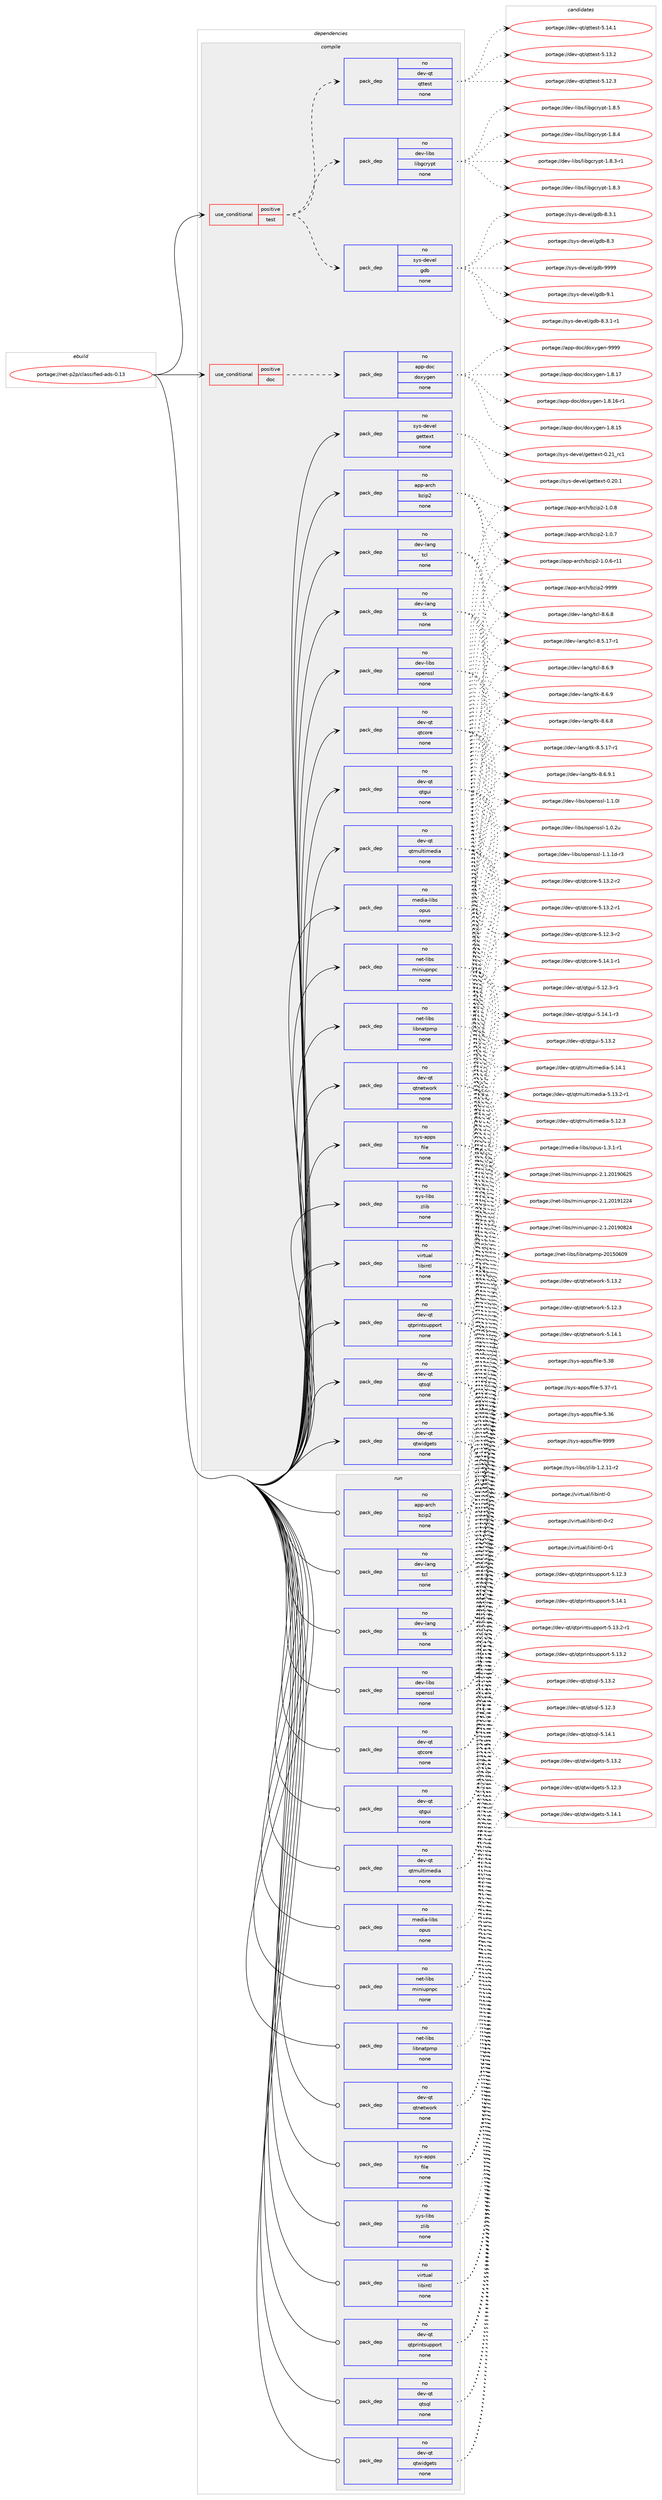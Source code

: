 digraph prolog {

# *************
# Graph options
# *************

newrank=true;
concentrate=true;
compound=true;
graph [rankdir=LR,fontname=Helvetica,fontsize=10,ranksep=1.5];#, ranksep=2.5, nodesep=0.2];
edge  [arrowhead=vee];
node  [fontname=Helvetica,fontsize=10];

# **********
# The ebuild
# **********

subgraph cluster_leftcol {
color=gray;
rank=same;
label=<<i>ebuild</i>>;
id [label="portage://net-p2p/classified-ads-0.13", color=red, width=4, href="../net-p2p/classified-ads-0.13.svg"];
}

# ****************
# The dependencies
# ****************

subgraph cluster_midcol {
color=gray;
label=<<i>dependencies</i>>;
subgraph cluster_compile {
fillcolor="#eeeeee";
style=filled;
label=<<i>compile</i>>;
subgraph cond8917 {
dependency48711 [label=<<TABLE BORDER="0" CELLBORDER="1" CELLSPACING="0" CELLPADDING="4"><TR><TD ROWSPAN="3" CELLPADDING="10">use_conditional</TD></TR><TR><TD>positive</TD></TR><TR><TD>doc</TD></TR></TABLE>>, shape=none, color=red];
subgraph pack38784 {
dependency48712 [label=<<TABLE BORDER="0" CELLBORDER="1" CELLSPACING="0" CELLPADDING="4" WIDTH="220"><TR><TD ROWSPAN="6" CELLPADDING="30">pack_dep</TD></TR><TR><TD WIDTH="110">no</TD></TR><TR><TD>app-doc</TD></TR><TR><TD>doxygen</TD></TR><TR><TD>none</TD></TR><TR><TD></TD></TR></TABLE>>, shape=none, color=blue];
}
dependency48711:e -> dependency48712:w [weight=20,style="dashed",arrowhead="vee"];
}
id:e -> dependency48711:w [weight=20,style="solid",arrowhead="vee"];
subgraph cond8918 {
dependency48713 [label=<<TABLE BORDER="0" CELLBORDER="1" CELLSPACING="0" CELLPADDING="4"><TR><TD ROWSPAN="3" CELLPADDING="10">use_conditional</TD></TR><TR><TD>positive</TD></TR><TR><TD>test</TD></TR></TABLE>>, shape=none, color=red];
subgraph pack38785 {
dependency48714 [label=<<TABLE BORDER="0" CELLBORDER="1" CELLSPACING="0" CELLPADDING="4" WIDTH="220"><TR><TD ROWSPAN="6" CELLPADDING="30">pack_dep</TD></TR><TR><TD WIDTH="110">no</TD></TR><TR><TD>dev-libs</TD></TR><TR><TD>libgcrypt</TD></TR><TR><TD>none</TD></TR><TR><TD></TD></TR></TABLE>>, shape=none, color=blue];
}
dependency48713:e -> dependency48714:w [weight=20,style="dashed",arrowhead="vee"];
subgraph pack38786 {
dependency48715 [label=<<TABLE BORDER="0" CELLBORDER="1" CELLSPACING="0" CELLPADDING="4" WIDTH="220"><TR><TD ROWSPAN="6" CELLPADDING="30">pack_dep</TD></TR><TR><TD WIDTH="110">no</TD></TR><TR><TD>dev-qt</TD></TR><TR><TD>qttest</TD></TR><TR><TD>none</TD></TR><TR><TD></TD></TR></TABLE>>, shape=none, color=blue];
}
dependency48713:e -> dependency48715:w [weight=20,style="dashed",arrowhead="vee"];
subgraph pack38787 {
dependency48716 [label=<<TABLE BORDER="0" CELLBORDER="1" CELLSPACING="0" CELLPADDING="4" WIDTH="220"><TR><TD ROWSPAN="6" CELLPADDING="30">pack_dep</TD></TR><TR><TD WIDTH="110">no</TD></TR><TR><TD>sys-devel</TD></TR><TR><TD>gdb</TD></TR><TR><TD>none</TD></TR><TR><TD></TD></TR></TABLE>>, shape=none, color=blue];
}
dependency48713:e -> dependency48716:w [weight=20,style="dashed",arrowhead="vee"];
}
id:e -> dependency48713:w [weight=20,style="solid",arrowhead="vee"];
subgraph pack38788 {
dependency48717 [label=<<TABLE BORDER="0" CELLBORDER="1" CELLSPACING="0" CELLPADDING="4" WIDTH="220"><TR><TD ROWSPAN="6" CELLPADDING="30">pack_dep</TD></TR><TR><TD WIDTH="110">no</TD></TR><TR><TD>app-arch</TD></TR><TR><TD>bzip2</TD></TR><TR><TD>none</TD></TR><TR><TD></TD></TR></TABLE>>, shape=none, color=blue];
}
id:e -> dependency48717:w [weight=20,style="solid",arrowhead="vee"];
subgraph pack38789 {
dependency48718 [label=<<TABLE BORDER="0" CELLBORDER="1" CELLSPACING="0" CELLPADDING="4" WIDTH="220"><TR><TD ROWSPAN="6" CELLPADDING="30">pack_dep</TD></TR><TR><TD WIDTH="110">no</TD></TR><TR><TD>dev-lang</TD></TR><TR><TD>tcl</TD></TR><TR><TD>none</TD></TR><TR><TD></TD></TR></TABLE>>, shape=none, color=blue];
}
id:e -> dependency48718:w [weight=20,style="solid",arrowhead="vee"];
subgraph pack38790 {
dependency48719 [label=<<TABLE BORDER="0" CELLBORDER="1" CELLSPACING="0" CELLPADDING="4" WIDTH="220"><TR><TD ROWSPAN="6" CELLPADDING="30">pack_dep</TD></TR><TR><TD WIDTH="110">no</TD></TR><TR><TD>dev-lang</TD></TR><TR><TD>tk</TD></TR><TR><TD>none</TD></TR><TR><TD></TD></TR></TABLE>>, shape=none, color=blue];
}
id:e -> dependency48719:w [weight=20,style="solid",arrowhead="vee"];
subgraph pack38791 {
dependency48720 [label=<<TABLE BORDER="0" CELLBORDER="1" CELLSPACING="0" CELLPADDING="4" WIDTH="220"><TR><TD ROWSPAN="6" CELLPADDING="30">pack_dep</TD></TR><TR><TD WIDTH="110">no</TD></TR><TR><TD>dev-libs</TD></TR><TR><TD>openssl</TD></TR><TR><TD>none</TD></TR><TR><TD></TD></TR></TABLE>>, shape=none, color=blue];
}
id:e -> dependency48720:w [weight=20,style="solid",arrowhead="vee"];
subgraph pack38792 {
dependency48721 [label=<<TABLE BORDER="0" CELLBORDER="1" CELLSPACING="0" CELLPADDING="4" WIDTH="220"><TR><TD ROWSPAN="6" CELLPADDING="30">pack_dep</TD></TR><TR><TD WIDTH="110">no</TD></TR><TR><TD>dev-qt</TD></TR><TR><TD>qtcore</TD></TR><TR><TD>none</TD></TR><TR><TD></TD></TR></TABLE>>, shape=none, color=blue];
}
id:e -> dependency48721:w [weight=20,style="solid",arrowhead="vee"];
subgraph pack38793 {
dependency48722 [label=<<TABLE BORDER="0" CELLBORDER="1" CELLSPACING="0" CELLPADDING="4" WIDTH="220"><TR><TD ROWSPAN="6" CELLPADDING="30">pack_dep</TD></TR><TR><TD WIDTH="110">no</TD></TR><TR><TD>dev-qt</TD></TR><TR><TD>qtgui</TD></TR><TR><TD>none</TD></TR><TR><TD></TD></TR></TABLE>>, shape=none, color=blue];
}
id:e -> dependency48722:w [weight=20,style="solid",arrowhead="vee"];
subgraph pack38794 {
dependency48723 [label=<<TABLE BORDER="0" CELLBORDER="1" CELLSPACING="0" CELLPADDING="4" WIDTH="220"><TR><TD ROWSPAN="6" CELLPADDING="30">pack_dep</TD></TR><TR><TD WIDTH="110">no</TD></TR><TR><TD>dev-qt</TD></TR><TR><TD>qtmultimedia</TD></TR><TR><TD>none</TD></TR><TR><TD></TD></TR></TABLE>>, shape=none, color=blue];
}
id:e -> dependency48723:w [weight=20,style="solid",arrowhead="vee"];
subgraph pack38795 {
dependency48724 [label=<<TABLE BORDER="0" CELLBORDER="1" CELLSPACING="0" CELLPADDING="4" WIDTH="220"><TR><TD ROWSPAN="6" CELLPADDING="30">pack_dep</TD></TR><TR><TD WIDTH="110">no</TD></TR><TR><TD>dev-qt</TD></TR><TR><TD>qtnetwork</TD></TR><TR><TD>none</TD></TR><TR><TD></TD></TR></TABLE>>, shape=none, color=blue];
}
id:e -> dependency48724:w [weight=20,style="solid",arrowhead="vee"];
subgraph pack38796 {
dependency48725 [label=<<TABLE BORDER="0" CELLBORDER="1" CELLSPACING="0" CELLPADDING="4" WIDTH="220"><TR><TD ROWSPAN="6" CELLPADDING="30">pack_dep</TD></TR><TR><TD WIDTH="110">no</TD></TR><TR><TD>dev-qt</TD></TR><TR><TD>qtprintsupport</TD></TR><TR><TD>none</TD></TR><TR><TD></TD></TR></TABLE>>, shape=none, color=blue];
}
id:e -> dependency48725:w [weight=20,style="solid",arrowhead="vee"];
subgraph pack38797 {
dependency48726 [label=<<TABLE BORDER="0" CELLBORDER="1" CELLSPACING="0" CELLPADDING="4" WIDTH="220"><TR><TD ROWSPAN="6" CELLPADDING="30">pack_dep</TD></TR><TR><TD WIDTH="110">no</TD></TR><TR><TD>dev-qt</TD></TR><TR><TD>qtsql</TD></TR><TR><TD>none</TD></TR><TR><TD></TD></TR></TABLE>>, shape=none, color=blue];
}
id:e -> dependency48726:w [weight=20,style="solid",arrowhead="vee"];
subgraph pack38798 {
dependency48727 [label=<<TABLE BORDER="0" CELLBORDER="1" CELLSPACING="0" CELLPADDING="4" WIDTH="220"><TR><TD ROWSPAN="6" CELLPADDING="30">pack_dep</TD></TR><TR><TD WIDTH="110">no</TD></TR><TR><TD>dev-qt</TD></TR><TR><TD>qtwidgets</TD></TR><TR><TD>none</TD></TR><TR><TD></TD></TR></TABLE>>, shape=none, color=blue];
}
id:e -> dependency48727:w [weight=20,style="solid",arrowhead="vee"];
subgraph pack38799 {
dependency48728 [label=<<TABLE BORDER="0" CELLBORDER="1" CELLSPACING="0" CELLPADDING="4" WIDTH="220"><TR><TD ROWSPAN="6" CELLPADDING="30">pack_dep</TD></TR><TR><TD WIDTH="110">no</TD></TR><TR><TD>media-libs</TD></TR><TR><TD>opus</TD></TR><TR><TD>none</TD></TR><TR><TD></TD></TR></TABLE>>, shape=none, color=blue];
}
id:e -> dependency48728:w [weight=20,style="solid",arrowhead="vee"];
subgraph pack38800 {
dependency48729 [label=<<TABLE BORDER="0" CELLBORDER="1" CELLSPACING="0" CELLPADDING="4" WIDTH="220"><TR><TD ROWSPAN="6" CELLPADDING="30">pack_dep</TD></TR><TR><TD WIDTH="110">no</TD></TR><TR><TD>net-libs</TD></TR><TR><TD>libnatpmp</TD></TR><TR><TD>none</TD></TR><TR><TD></TD></TR></TABLE>>, shape=none, color=blue];
}
id:e -> dependency48729:w [weight=20,style="solid",arrowhead="vee"];
subgraph pack38801 {
dependency48730 [label=<<TABLE BORDER="0" CELLBORDER="1" CELLSPACING="0" CELLPADDING="4" WIDTH="220"><TR><TD ROWSPAN="6" CELLPADDING="30">pack_dep</TD></TR><TR><TD WIDTH="110">no</TD></TR><TR><TD>net-libs</TD></TR><TR><TD>miniupnpc</TD></TR><TR><TD>none</TD></TR><TR><TD></TD></TR></TABLE>>, shape=none, color=blue];
}
id:e -> dependency48730:w [weight=20,style="solid",arrowhead="vee"];
subgraph pack38802 {
dependency48731 [label=<<TABLE BORDER="0" CELLBORDER="1" CELLSPACING="0" CELLPADDING="4" WIDTH="220"><TR><TD ROWSPAN="6" CELLPADDING="30">pack_dep</TD></TR><TR><TD WIDTH="110">no</TD></TR><TR><TD>sys-apps</TD></TR><TR><TD>file</TD></TR><TR><TD>none</TD></TR><TR><TD></TD></TR></TABLE>>, shape=none, color=blue];
}
id:e -> dependency48731:w [weight=20,style="solid",arrowhead="vee"];
subgraph pack38803 {
dependency48732 [label=<<TABLE BORDER="0" CELLBORDER="1" CELLSPACING="0" CELLPADDING="4" WIDTH="220"><TR><TD ROWSPAN="6" CELLPADDING="30">pack_dep</TD></TR><TR><TD WIDTH="110">no</TD></TR><TR><TD>sys-devel</TD></TR><TR><TD>gettext</TD></TR><TR><TD>none</TD></TR><TR><TD></TD></TR></TABLE>>, shape=none, color=blue];
}
id:e -> dependency48732:w [weight=20,style="solid",arrowhead="vee"];
subgraph pack38804 {
dependency48733 [label=<<TABLE BORDER="0" CELLBORDER="1" CELLSPACING="0" CELLPADDING="4" WIDTH="220"><TR><TD ROWSPAN="6" CELLPADDING="30">pack_dep</TD></TR><TR><TD WIDTH="110">no</TD></TR><TR><TD>sys-libs</TD></TR><TR><TD>zlib</TD></TR><TR><TD>none</TD></TR><TR><TD></TD></TR></TABLE>>, shape=none, color=blue];
}
id:e -> dependency48733:w [weight=20,style="solid",arrowhead="vee"];
subgraph pack38805 {
dependency48734 [label=<<TABLE BORDER="0" CELLBORDER="1" CELLSPACING="0" CELLPADDING="4" WIDTH="220"><TR><TD ROWSPAN="6" CELLPADDING="30">pack_dep</TD></TR><TR><TD WIDTH="110">no</TD></TR><TR><TD>virtual</TD></TR><TR><TD>libintl</TD></TR><TR><TD>none</TD></TR><TR><TD></TD></TR></TABLE>>, shape=none, color=blue];
}
id:e -> dependency48734:w [weight=20,style="solid",arrowhead="vee"];
}
subgraph cluster_compileandrun {
fillcolor="#eeeeee";
style=filled;
label=<<i>compile and run</i>>;
}
subgraph cluster_run {
fillcolor="#eeeeee";
style=filled;
label=<<i>run</i>>;
subgraph pack38806 {
dependency48735 [label=<<TABLE BORDER="0" CELLBORDER="1" CELLSPACING="0" CELLPADDING="4" WIDTH="220"><TR><TD ROWSPAN="6" CELLPADDING="30">pack_dep</TD></TR><TR><TD WIDTH="110">no</TD></TR><TR><TD>app-arch</TD></TR><TR><TD>bzip2</TD></TR><TR><TD>none</TD></TR><TR><TD></TD></TR></TABLE>>, shape=none, color=blue];
}
id:e -> dependency48735:w [weight=20,style="solid",arrowhead="odot"];
subgraph pack38807 {
dependency48736 [label=<<TABLE BORDER="0" CELLBORDER="1" CELLSPACING="0" CELLPADDING="4" WIDTH="220"><TR><TD ROWSPAN="6" CELLPADDING="30">pack_dep</TD></TR><TR><TD WIDTH="110">no</TD></TR><TR><TD>dev-lang</TD></TR><TR><TD>tcl</TD></TR><TR><TD>none</TD></TR><TR><TD></TD></TR></TABLE>>, shape=none, color=blue];
}
id:e -> dependency48736:w [weight=20,style="solid",arrowhead="odot"];
subgraph pack38808 {
dependency48737 [label=<<TABLE BORDER="0" CELLBORDER="1" CELLSPACING="0" CELLPADDING="4" WIDTH="220"><TR><TD ROWSPAN="6" CELLPADDING="30">pack_dep</TD></TR><TR><TD WIDTH="110">no</TD></TR><TR><TD>dev-lang</TD></TR><TR><TD>tk</TD></TR><TR><TD>none</TD></TR><TR><TD></TD></TR></TABLE>>, shape=none, color=blue];
}
id:e -> dependency48737:w [weight=20,style="solid",arrowhead="odot"];
subgraph pack38809 {
dependency48738 [label=<<TABLE BORDER="0" CELLBORDER="1" CELLSPACING="0" CELLPADDING="4" WIDTH="220"><TR><TD ROWSPAN="6" CELLPADDING="30">pack_dep</TD></TR><TR><TD WIDTH="110">no</TD></TR><TR><TD>dev-libs</TD></TR><TR><TD>openssl</TD></TR><TR><TD>none</TD></TR><TR><TD></TD></TR></TABLE>>, shape=none, color=blue];
}
id:e -> dependency48738:w [weight=20,style="solid",arrowhead="odot"];
subgraph pack38810 {
dependency48739 [label=<<TABLE BORDER="0" CELLBORDER="1" CELLSPACING="0" CELLPADDING="4" WIDTH="220"><TR><TD ROWSPAN="6" CELLPADDING="30">pack_dep</TD></TR><TR><TD WIDTH="110">no</TD></TR><TR><TD>dev-qt</TD></TR><TR><TD>qtcore</TD></TR><TR><TD>none</TD></TR><TR><TD></TD></TR></TABLE>>, shape=none, color=blue];
}
id:e -> dependency48739:w [weight=20,style="solid",arrowhead="odot"];
subgraph pack38811 {
dependency48740 [label=<<TABLE BORDER="0" CELLBORDER="1" CELLSPACING="0" CELLPADDING="4" WIDTH="220"><TR><TD ROWSPAN="6" CELLPADDING="30">pack_dep</TD></TR><TR><TD WIDTH="110">no</TD></TR><TR><TD>dev-qt</TD></TR><TR><TD>qtgui</TD></TR><TR><TD>none</TD></TR><TR><TD></TD></TR></TABLE>>, shape=none, color=blue];
}
id:e -> dependency48740:w [weight=20,style="solid",arrowhead="odot"];
subgraph pack38812 {
dependency48741 [label=<<TABLE BORDER="0" CELLBORDER="1" CELLSPACING="0" CELLPADDING="4" WIDTH="220"><TR><TD ROWSPAN="6" CELLPADDING="30">pack_dep</TD></TR><TR><TD WIDTH="110">no</TD></TR><TR><TD>dev-qt</TD></TR><TR><TD>qtmultimedia</TD></TR><TR><TD>none</TD></TR><TR><TD></TD></TR></TABLE>>, shape=none, color=blue];
}
id:e -> dependency48741:w [weight=20,style="solid",arrowhead="odot"];
subgraph pack38813 {
dependency48742 [label=<<TABLE BORDER="0" CELLBORDER="1" CELLSPACING="0" CELLPADDING="4" WIDTH="220"><TR><TD ROWSPAN="6" CELLPADDING="30">pack_dep</TD></TR><TR><TD WIDTH="110">no</TD></TR><TR><TD>dev-qt</TD></TR><TR><TD>qtnetwork</TD></TR><TR><TD>none</TD></TR><TR><TD></TD></TR></TABLE>>, shape=none, color=blue];
}
id:e -> dependency48742:w [weight=20,style="solid",arrowhead="odot"];
subgraph pack38814 {
dependency48743 [label=<<TABLE BORDER="0" CELLBORDER="1" CELLSPACING="0" CELLPADDING="4" WIDTH="220"><TR><TD ROWSPAN="6" CELLPADDING="30">pack_dep</TD></TR><TR><TD WIDTH="110">no</TD></TR><TR><TD>dev-qt</TD></TR><TR><TD>qtprintsupport</TD></TR><TR><TD>none</TD></TR><TR><TD></TD></TR></TABLE>>, shape=none, color=blue];
}
id:e -> dependency48743:w [weight=20,style="solid",arrowhead="odot"];
subgraph pack38815 {
dependency48744 [label=<<TABLE BORDER="0" CELLBORDER="1" CELLSPACING="0" CELLPADDING="4" WIDTH="220"><TR><TD ROWSPAN="6" CELLPADDING="30">pack_dep</TD></TR><TR><TD WIDTH="110">no</TD></TR><TR><TD>dev-qt</TD></TR><TR><TD>qtsql</TD></TR><TR><TD>none</TD></TR><TR><TD></TD></TR></TABLE>>, shape=none, color=blue];
}
id:e -> dependency48744:w [weight=20,style="solid",arrowhead="odot"];
subgraph pack38816 {
dependency48745 [label=<<TABLE BORDER="0" CELLBORDER="1" CELLSPACING="0" CELLPADDING="4" WIDTH="220"><TR><TD ROWSPAN="6" CELLPADDING="30">pack_dep</TD></TR><TR><TD WIDTH="110">no</TD></TR><TR><TD>dev-qt</TD></TR><TR><TD>qtwidgets</TD></TR><TR><TD>none</TD></TR><TR><TD></TD></TR></TABLE>>, shape=none, color=blue];
}
id:e -> dependency48745:w [weight=20,style="solid",arrowhead="odot"];
subgraph pack38817 {
dependency48746 [label=<<TABLE BORDER="0" CELLBORDER="1" CELLSPACING="0" CELLPADDING="4" WIDTH="220"><TR><TD ROWSPAN="6" CELLPADDING="30">pack_dep</TD></TR><TR><TD WIDTH="110">no</TD></TR><TR><TD>media-libs</TD></TR><TR><TD>opus</TD></TR><TR><TD>none</TD></TR><TR><TD></TD></TR></TABLE>>, shape=none, color=blue];
}
id:e -> dependency48746:w [weight=20,style="solid",arrowhead="odot"];
subgraph pack38818 {
dependency48747 [label=<<TABLE BORDER="0" CELLBORDER="1" CELLSPACING="0" CELLPADDING="4" WIDTH="220"><TR><TD ROWSPAN="6" CELLPADDING="30">pack_dep</TD></TR><TR><TD WIDTH="110">no</TD></TR><TR><TD>net-libs</TD></TR><TR><TD>libnatpmp</TD></TR><TR><TD>none</TD></TR><TR><TD></TD></TR></TABLE>>, shape=none, color=blue];
}
id:e -> dependency48747:w [weight=20,style="solid",arrowhead="odot"];
subgraph pack38819 {
dependency48748 [label=<<TABLE BORDER="0" CELLBORDER="1" CELLSPACING="0" CELLPADDING="4" WIDTH="220"><TR><TD ROWSPAN="6" CELLPADDING="30">pack_dep</TD></TR><TR><TD WIDTH="110">no</TD></TR><TR><TD>net-libs</TD></TR><TR><TD>miniupnpc</TD></TR><TR><TD>none</TD></TR><TR><TD></TD></TR></TABLE>>, shape=none, color=blue];
}
id:e -> dependency48748:w [weight=20,style="solid",arrowhead="odot"];
subgraph pack38820 {
dependency48749 [label=<<TABLE BORDER="0" CELLBORDER="1" CELLSPACING="0" CELLPADDING="4" WIDTH="220"><TR><TD ROWSPAN="6" CELLPADDING="30">pack_dep</TD></TR><TR><TD WIDTH="110">no</TD></TR><TR><TD>sys-apps</TD></TR><TR><TD>file</TD></TR><TR><TD>none</TD></TR><TR><TD></TD></TR></TABLE>>, shape=none, color=blue];
}
id:e -> dependency48749:w [weight=20,style="solid",arrowhead="odot"];
subgraph pack38821 {
dependency48750 [label=<<TABLE BORDER="0" CELLBORDER="1" CELLSPACING="0" CELLPADDING="4" WIDTH="220"><TR><TD ROWSPAN="6" CELLPADDING="30">pack_dep</TD></TR><TR><TD WIDTH="110">no</TD></TR><TR><TD>sys-libs</TD></TR><TR><TD>zlib</TD></TR><TR><TD>none</TD></TR><TR><TD></TD></TR></TABLE>>, shape=none, color=blue];
}
id:e -> dependency48750:w [weight=20,style="solid",arrowhead="odot"];
subgraph pack38822 {
dependency48751 [label=<<TABLE BORDER="0" CELLBORDER="1" CELLSPACING="0" CELLPADDING="4" WIDTH="220"><TR><TD ROWSPAN="6" CELLPADDING="30">pack_dep</TD></TR><TR><TD WIDTH="110">no</TD></TR><TR><TD>virtual</TD></TR><TR><TD>libintl</TD></TR><TR><TD>none</TD></TR><TR><TD></TD></TR></TABLE>>, shape=none, color=blue];
}
id:e -> dependency48751:w [weight=20,style="solid",arrowhead="odot"];
}
}

# **************
# The candidates
# **************

subgraph cluster_choices {
rank=same;
color=gray;
label=<<i>candidates</i>>;

subgraph choice38784 {
color=black;
nodesep=1;
choice971121124510011199471001111201211031011104557575757 [label="portage://app-doc/doxygen-9999", color=red, width=4,href="../app-doc/doxygen-9999.svg"];
choice9711211245100111994710011112012110310111045494656464955 [label="portage://app-doc/doxygen-1.8.17", color=red, width=4,href="../app-doc/doxygen-1.8.17.svg"];
choice97112112451001119947100111120121103101110454946564649544511449 [label="portage://app-doc/doxygen-1.8.16-r1", color=red, width=4,href="../app-doc/doxygen-1.8.16-r1.svg"];
choice9711211245100111994710011112012110310111045494656464953 [label="portage://app-doc/doxygen-1.8.15", color=red, width=4,href="../app-doc/doxygen-1.8.15.svg"];
dependency48712:e -> choice971121124510011199471001111201211031011104557575757:w [style=dotted,weight="100"];
dependency48712:e -> choice9711211245100111994710011112012110310111045494656464955:w [style=dotted,weight="100"];
dependency48712:e -> choice97112112451001119947100111120121103101110454946564649544511449:w [style=dotted,weight="100"];
dependency48712:e -> choice9711211245100111994710011112012110310111045494656464953:w [style=dotted,weight="100"];
}
subgraph choice38785 {
color=black;
nodesep=1;
choice1001011184510810598115471081059810399114121112116454946564653 [label="portage://dev-libs/libgcrypt-1.8.5", color=red, width=4,href="../dev-libs/libgcrypt-1.8.5.svg"];
choice1001011184510810598115471081059810399114121112116454946564652 [label="portage://dev-libs/libgcrypt-1.8.4", color=red, width=4,href="../dev-libs/libgcrypt-1.8.4.svg"];
choice10010111845108105981154710810598103991141211121164549465646514511449 [label="portage://dev-libs/libgcrypt-1.8.3-r1", color=red, width=4,href="../dev-libs/libgcrypt-1.8.3-r1.svg"];
choice1001011184510810598115471081059810399114121112116454946564651 [label="portage://dev-libs/libgcrypt-1.8.3", color=red, width=4,href="../dev-libs/libgcrypt-1.8.3.svg"];
dependency48714:e -> choice1001011184510810598115471081059810399114121112116454946564653:w [style=dotted,weight="100"];
dependency48714:e -> choice1001011184510810598115471081059810399114121112116454946564652:w [style=dotted,weight="100"];
dependency48714:e -> choice10010111845108105981154710810598103991141211121164549465646514511449:w [style=dotted,weight="100"];
dependency48714:e -> choice1001011184510810598115471081059810399114121112116454946564651:w [style=dotted,weight="100"];
}
subgraph choice38786 {
color=black;
nodesep=1;
choice100101118451131164711311611610111511645534649524649 [label="portage://dev-qt/qttest-5.14.1", color=red, width=4,href="../dev-qt/qttest-5.14.1.svg"];
choice100101118451131164711311611610111511645534649514650 [label="portage://dev-qt/qttest-5.13.2", color=red, width=4,href="../dev-qt/qttest-5.13.2.svg"];
choice100101118451131164711311611610111511645534649504651 [label="portage://dev-qt/qttest-5.12.3", color=red, width=4,href="../dev-qt/qttest-5.12.3.svg"];
dependency48715:e -> choice100101118451131164711311611610111511645534649524649:w [style=dotted,weight="100"];
dependency48715:e -> choice100101118451131164711311611610111511645534649514650:w [style=dotted,weight="100"];
dependency48715:e -> choice100101118451131164711311611610111511645534649504651:w [style=dotted,weight="100"];
}
subgraph choice38787 {
color=black;
nodesep=1;
choice1151211154510010111810110847103100984557575757 [label="portage://sys-devel/gdb-9999", color=red, width=4,href="../sys-devel/gdb-9999.svg"];
choice11512111545100101118101108471031009845574649 [label="portage://sys-devel/gdb-9.1", color=red, width=4,href="../sys-devel/gdb-9.1.svg"];
choice1151211154510010111810110847103100984556465146494511449 [label="portage://sys-devel/gdb-8.3.1-r1", color=red, width=4,href="../sys-devel/gdb-8.3.1-r1.svg"];
choice115121115451001011181011084710310098455646514649 [label="portage://sys-devel/gdb-8.3.1", color=red, width=4,href="../sys-devel/gdb-8.3.1.svg"];
choice11512111545100101118101108471031009845564651 [label="portage://sys-devel/gdb-8.3", color=red, width=4,href="../sys-devel/gdb-8.3.svg"];
dependency48716:e -> choice1151211154510010111810110847103100984557575757:w [style=dotted,weight="100"];
dependency48716:e -> choice11512111545100101118101108471031009845574649:w [style=dotted,weight="100"];
dependency48716:e -> choice1151211154510010111810110847103100984556465146494511449:w [style=dotted,weight="100"];
dependency48716:e -> choice115121115451001011181011084710310098455646514649:w [style=dotted,weight="100"];
dependency48716:e -> choice11512111545100101118101108471031009845564651:w [style=dotted,weight="100"];
}
subgraph choice38788 {
color=black;
nodesep=1;
choice971121124597114991044798122105112504557575757 [label="portage://app-arch/bzip2-9999", color=red, width=4,href="../app-arch/bzip2-9999.svg"];
choice97112112459711499104479812210511250454946484656 [label="portage://app-arch/bzip2-1.0.8", color=red, width=4,href="../app-arch/bzip2-1.0.8.svg"];
choice97112112459711499104479812210511250454946484655 [label="portage://app-arch/bzip2-1.0.7", color=red, width=4,href="../app-arch/bzip2-1.0.7.svg"];
choice97112112459711499104479812210511250454946484654451144949 [label="portage://app-arch/bzip2-1.0.6-r11", color=red, width=4,href="../app-arch/bzip2-1.0.6-r11.svg"];
dependency48717:e -> choice971121124597114991044798122105112504557575757:w [style=dotted,weight="100"];
dependency48717:e -> choice97112112459711499104479812210511250454946484656:w [style=dotted,weight="100"];
dependency48717:e -> choice97112112459711499104479812210511250454946484655:w [style=dotted,weight="100"];
dependency48717:e -> choice97112112459711499104479812210511250454946484654451144949:w [style=dotted,weight="100"];
}
subgraph choice38789 {
color=black;
nodesep=1;
choice10010111845108971101034711699108455646544657 [label="portage://dev-lang/tcl-8.6.9", color=red, width=4,href="../dev-lang/tcl-8.6.9.svg"];
choice10010111845108971101034711699108455646544656 [label="portage://dev-lang/tcl-8.6.8", color=red, width=4,href="../dev-lang/tcl-8.6.8.svg"];
choice10010111845108971101034711699108455646534649554511449 [label="portage://dev-lang/tcl-8.5.17-r1", color=red, width=4,href="../dev-lang/tcl-8.5.17-r1.svg"];
dependency48718:e -> choice10010111845108971101034711699108455646544657:w [style=dotted,weight="100"];
dependency48718:e -> choice10010111845108971101034711699108455646544656:w [style=dotted,weight="100"];
dependency48718:e -> choice10010111845108971101034711699108455646534649554511449:w [style=dotted,weight="100"];
}
subgraph choice38790 {
color=black;
nodesep=1;
choice1001011184510897110103471161074556465446574649 [label="portage://dev-lang/tk-8.6.9.1", color=red, width=4,href="../dev-lang/tk-8.6.9.1.svg"];
choice100101118451089711010347116107455646544657 [label="portage://dev-lang/tk-8.6.9", color=red, width=4,href="../dev-lang/tk-8.6.9.svg"];
choice100101118451089711010347116107455646544656 [label="portage://dev-lang/tk-8.6.8", color=red, width=4,href="../dev-lang/tk-8.6.8.svg"];
choice100101118451089711010347116107455646534649554511449 [label="portage://dev-lang/tk-8.5.17-r1", color=red, width=4,href="../dev-lang/tk-8.5.17-r1.svg"];
dependency48719:e -> choice1001011184510897110103471161074556465446574649:w [style=dotted,weight="100"];
dependency48719:e -> choice100101118451089711010347116107455646544657:w [style=dotted,weight="100"];
dependency48719:e -> choice100101118451089711010347116107455646544656:w [style=dotted,weight="100"];
dependency48719:e -> choice100101118451089711010347116107455646534649554511449:w [style=dotted,weight="100"];
}
subgraph choice38791 {
color=black;
nodesep=1;
choice1001011184510810598115471111121011101151151084549464946491004511451 [label="portage://dev-libs/openssl-1.1.1d-r3", color=red, width=4,href="../dev-libs/openssl-1.1.1d-r3.svg"];
choice100101118451081059811547111112101110115115108454946494648108 [label="portage://dev-libs/openssl-1.1.0l", color=red, width=4,href="../dev-libs/openssl-1.1.0l.svg"];
choice100101118451081059811547111112101110115115108454946484650117 [label="portage://dev-libs/openssl-1.0.2u", color=red, width=4,href="../dev-libs/openssl-1.0.2u.svg"];
dependency48720:e -> choice1001011184510810598115471111121011101151151084549464946491004511451:w [style=dotted,weight="100"];
dependency48720:e -> choice100101118451081059811547111112101110115115108454946494648108:w [style=dotted,weight="100"];
dependency48720:e -> choice100101118451081059811547111112101110115115108454946484650117:w [style=dotted,weight="100"];
}
subgraph choice38792 {
color=black;
nodesep=1;
choice100101118451131164711311699111114101455346495246494511449 [label="portage://dev-qt/qtcore-5.14.1-r1", color=red, width=4,href="../dev-qt/qtcore-5.14.1-r1.svg"];
choice100101118451131164711311699111114101455346495146504511450 [label="portage://dev-qt/qtcore-5.13.2-r2", color=red, width=4,href="../dev-qt/qtcore-5.13.2-r2.svg"];
choice100101118451131164711311699111114101455346495146504511449 [label="portage://dev-qt/qtcore-5.13.2-r1", color=red, width=4,href="../dev-qt/qtcore-5.13.2-r1.svg"];
choice100101118451131164711311699111114101455346495046514511450 [label="portage://dev-qt/qtcore-5.12.3-r2", color=red, width=4,href="../dev-qt/qtcore-5.12.3-r2.svg"];
dependency48721:e -> choice100101118451131164711311699111114101455346495246494511449:w [style=dotted,weight="100"];
dependency48721:e -> choice100101118451131164711311699111114101455346495146504511450:w [style=dotted,weight="100"];
dependency48721:e -> choice100101118451131164711311699111114101455346495146504511449:w [style=dotted,weight="100"];
dependency48721:e -> choice100101118451131164711311699111114101455346495046514511450:w [style=dotted,weight="100"];
}
subgraph choice38793 {
color=black;
nodesep=1;
choice1001011184511311647113116103117105455346495246494511451 [label="portage://dev-qt/qtgui-5.14.1-r3", color=red, width=4,href="../dev-qt/qtgui-5.14.1-r3.svg"];
choice100101118451131164711311610311710545534649514650 [label="portage://dev-qt/qtgui-5.13.2", color=red, width=4,href="../dev-qt/qtgui-5.13.2.svg"];
choice1001011184511311647113116103117105455346495046514511449 [label="portage://dev-qt/qtgui-5.12.3-r1", color=red, width=4,href="../dev-qt/qtgui-5.12.3-r1.svg"];
dependency48722:e -> choice1001011184511311647113116103117105455346495246494511451:w [style=dotted,weight="100"];
dependency48722:e -> choice100101118451131164711311610311710545534649514650:w [style=dotted,weight="100"];
dependency48722:e -> choice1001011184511311647113116103117105455346495046514511449:w [style=dotted,weight="100"];
}
subgraph choice38794 {
color=black;
nodesep=1;
choice10010111845113116471131161091171081161051091011001059745534649524649 [label="portage://dev-qt/qtmultimedia-5.14.1", color=red, width=4,href="../dev-qt/qtmultimedia-5.14.1.svg"];
choice100101118451131164711311610911710811610510910110010597455346495146504511449 [label="portage://dev-qt/qtmultimedia-5.13.2-r1", color=red, width=4,href="../dev-qt/qtmultimedia-5.13.2-r1.svg"];
choice10010111845113116471131161091171081161051091011001059745534649504651 [label="portage://dev-qt/qtmultimedia-5.12.3", color=red, width=4,href="../dev-qt/qtmultimedia-5.12.3.svg"];
dependency48723:e -> choice10010111845113116471131161091171081161051091011001059745534649524649:w [style=dotted,weight="100"];
dependency48723:e -> choice100101118451131164711311610911710811610510910110010597455346495146504511449:w [style=dotted,weight="100"];
dependency48723:e -> choice10010111845113116471131161091171081161051091011001059745534649504651:w [style=dotted,weight="100"];
}
subgraph choice38795 {
color=black;
nodesep=1;
choice100101118451131164711311611010111611911111410745534649524649 [label="portage://dev-qt/qtnetwork-5.14.1", color=red, width=4,href="../dev-qt/qtnetwork-5.14.1.svg"];
choice100101118451131164711311611010111611911111410745534649514650 [label="portage://dev-qt/qtnetwork-5.13.2", color=red, width=4,href="../dev-qt/qtnetwork-5.13.2.svg"];
choice100101118451131164711311611010111611911111410745534649504651 [label="portage://dev-qt/qtnetwork-5.12.3", color=red, width=4,href="../dev-qt/qtnetwork-5.12.3.svg"];
dependency48724:e -> choice100101118451131164711311611010111611911111410745534649524649:w [style=dotted,weight="100"];
dependency48724:e -> choice100101118451131164711311611010111611911111410745534649514650:w [style=dotted,weight="100"];
dependency48724:e -> choice100101118451131164711311611010111611911111410745534649504651:w [style=dotted,weight="100"];
}
subgraph choice38796 {
color=black;
nodesep=1;
choice100101118451131164711311611211410511011611511711211211111411645534649524649 [label="portage://dev-qt/qtprintsupport-5.14.1", color=red, width=4,href="../dev-qt/qtprintsupport-5.14.1.svg"];
choice1001011184511311647113116112114105110116115117112112111114116455346495146504511449 [label="portage://dev-qt/qtprintsupport-5.13.2-r1", color=red, width=4,href="../dev-qt/qtprintsupport-5.13.2-r1.svg"];
choice100101118451131164711311611211410511011611511711211211111411645534649514650 [label="portage://dev-qt/qtprintsupport-5.13.2", color=red, width=4,href="../dev-qt/qtprintsupport-5.13.2.svg"];
choice100101118451131164711311611211410511011611511711211211111411645534649504651 [label="portage://dev-qt/qtprintsupport-5.12.3", color=red, width=4,href="../dev-qt/qtprintsupport-5.12.3.svg"];
dependency48725:e -> choice100101118451131164711311611211410511011611511711211211111411645534649524649:w [style=dotted,weight="100"];
dependency48725:e -> choice1001011184511311647113116112114105110116115117112112111114116455346495146504511449:w [style=dotted,weight="100"];
dependency48725:e -> choice100101118451131164711311611211410511011611511711211211111411645534649514650:w [style=dotted,weight="100"];
dependency48725:e -> choice100101118451131164711311611211410511011611511711211211111411645534649504651:w [style=dotted,weight="100"];
}
subgraph choice38797 {
color=black;
nodesep=1;
choice100101118451131164711311611511310845534649524649 [label="portage://dev-qt/qtsql-5.14.1", color=red, width=4,href="../dev-qt/qtsql-5.14.1.svg"];
choice100101118451131164711311611511310845534649514650 [label="portage://dev-qt/qtsql-5.13.2", color=red, width=4,href="../dev-qt/qtsql-5.13.2.svg"];
choice100101118451131164711311611511310845534649504651 [label="portage://dev-qt/qtsql-5.12.3", color=red, width=4,href="../dev-qt/qtsql-5.12.3.svg"];
dependency48726:e -> choice100101118451131164711311611511310845534649524649:w [style=dotted,weight="100"];
dependency48726:e -> choice100101118451131164711311611511310845534649514650:w [style=dotted,weight="100"];
dependency48726:e -> choice100101118451131164711311611511310845534649504651:w [style=dotted,weight="100"];
}
subgraph choice38798 {
color=black;
nodesep=1;
choice100101118451131164711311611910510010310111611545534649524649 [label="portage://dev-qt/qtwidgets-5.14.1", color=red, width=4,href="../dev-qt/qtwidgets-5.14.1.svg"];
choice100101118451131164711311611910510010310111611545534649514650 [label="portage://dev-qt/qtwidgets-5.13.2", color=red, width=4,href="../dev-qt/qtwidgets-5.13.2.svg"];
choice100101118451131164711311611910510010310111611545534649504651 [label="portage://dev-qt/qtwidgets-5.12.3", color=red, width=4,href="../dev-qt/qtwidgets-5.12.3.svg"];
dependency48727:e -> choice100101118451131164711311611910510010310111611545534649524649:w [style=dotted,weight="100"];
dependency48727:e -> choice100101118451131164711311611910510010310111611545534649514650:w [style=dotted,weight="100"];
dependency48727:e -> choice100101118451131164711311611910510010310111611545534649504651:w [style=dotted,weight="100"];
}
subgraph choice38799 {
color=black;
nodesep=1;
choice109101100105974510810598115471111121171154549465146494511449 [label="portage://media-libs/opus-1.3.1-r1", color=red, width=4,href="../media-libs/opus-1.3.1-r1.svg"];
dependency48728:e -> choice109101100105974510810598115471111121171154549465146494511449:w [style=dotted,weight="100"];
}
subgraph choice38800 {
color=black;
nodesep=1;
choice1101011164510810598115471081059811097116112109112455048495348544857 [label="portage://net-libs/libnatpmp-20150609", color=red, width=4,href="../net-libs/libnatpmp-20150609.svg"];
dependency48729:e -> choice1101011164510810598115471081059811097116112109112455048495348544857:w [style=dotted,weight="100"];
}
subgraph choice38801 {
color=black;
nodesep=1;
choice1101011164510810598115471091051101051171121101129945504649465048495749505052 [label="portage://net-libs/miniupnpc-2.1.20191224", color=red, width=4,href="../net-libs/miniupnpc-2.1.20191224.svg"];
choice1101011164510810598115471091051101051171121101129945504649465048495748565052 [label="portage://net-libs/miniupnpc-2.1.20190824", color=red, width=4,href="../net-libs/miniupnpc-2.1.20190824.svg"];
choice1101011164510810598115471091051101051171121101129945504649465048495748545053 [label="portage://net-libs/miniupnpc-2.1.20190625", color=red, width=4,href="../net-libs/miniupnpc-2.1.20190625.svg"];
dependency48730:e -> choice1101011164510810598115471091051101051171121101129945504649465048495749505052:w [style=dotted,weight="100"];
dependency48730:e -> choice1101011164510810598115471091051101051171121101129945504649465048495748565052:w [style=dotted,weight="100"];
dependency48730:e -> choice1101011164510810598115471091051101051171121101129945504649465048495748545053:w [style=dotted,weight="100"];
}
subgraph choice38802 {
color=black;
nodesep=1;
choice1151211154597112112115471021051081014557575757 [label="portage://sys-apps/file-9999", color=red, width=4,href="../sys-apps/file-9999.svg"];
choice1151211154597112112115471021051081014553465156 [label="portage://sys-apps/file-5.38", color=red, width=4,href="../sys-apps/file-5.38.svg"];
choice11512111545971121121154710210510810145534651554511449 [label="portage://sys-apps/file-5.37-r1", color=red, width=4,href="../sys-apps/file-5.37-r1.svg"];
choice1151211154597112112115471021051081014553465154 [label="portage://sys-apps/file-5.36", color=red, width=4,href="../sys-apps/file-5.36.svg"];
dependency48731:e -> choice1151211154597112112115471021051081014557575757:w [style=dotted,weight="100"];
dependency48731:e -> choice1151211154597112112115471021051081014553465156:w [style=dotted,weight="100"];
dependency48731:e -> choice11512111545971121121154710210510810145534651554511449:w [style=dotted,weight="100"];
dependency48731:e -> choice1151211154597112112115471021051081014553465154:w [style=dotted,weight="100"];
}
subgraph choice38803 {
color=black;
nodesep=1;
choice11512111545100101118101108471031011161161011201164548465049951149949 [label="portage://sys-devel/gettext-0.21_rc1", color=red, width=4,href="../sys-devel/gettext-0.21_rc1.svg"];
choice115121115451001011181011084710310111611610112011645484650484649 [label="portage://sys-devel/gettext-0.20.1", color=red, width=4,href="../sys-devel/gettext-0.20.1.svg"];
dependency48732:e -> choice11512111545100101118101108471031011161161011201164548465049951149949:w [style=dotted,weight="100"];
dependency48732:e -> choice115121115451001011181011084710310111611610112011645484650484649:w [style=dotted,weight="100"];
}
subgraph choice38804 {
color=black;
nodesep=1;
choice11512111545108105981154712210810598454946504649494511450 [label="portage://sys-libs/zlib-1.2.11-r2", color=red, width=4,href="../sys-libs/zlib-1.2.11-r2.svg"];
dependency48733:e -> choice11512111545108105981154712210810598454946504649494511450:w [style=dotted,weight="100"];
}
subgraph choice38805 {
color=black;
nodesep=1;
choice11810511411611797108471081059810511011610845484511450 [label="portage://virtual/libintl-0-r2", color=red, width=4,href="../virtual/libintl-0-r2.svg"];
choice11810511411611797108471081059810511011610845484511449 [label="portage://virtual/libintl-0-r1", color=red, width=4,href="../virtual/libintl-0-r1.svg"];
choice1181051141161179710847108105981051101161084548 [label="portage://virtual/libintl-0", color=red, width=4,href="../virtual/libintl-0.svg"];
dependency48734:e -> choice11810511411611797108471081059810511011610845484511450:w [style=dotted,weight="100"];
dependency48734:e -> choice11810511411611797108471081059810511011610845484511449:w [style=dotted,weight="100"];
dependency48734:e -> choice1181051141161179710847108105981051101161084548:w [style=dotted,weight="100"];
}
subgraph choice38806 {
color=black;
nodesep=1;
choice971121124597114991044798122105112504557575757 [label="portage://app-arch/bzip2-9999", color=red, width=4,href="../app-arch/bzip2-9999.svg"];
choice97112112459711499104479812210511250454946484656 [label="portage://app-arch/bzip2-1.0.8", color=red, width=4,href="../app-arch/bzip2-1.0.8.svg"];
choice97112112459711499104479812210511250454946484655 [label="portage://app-arch/bzip2-1.0.7", color=red, width=4,href="../app-arch/bzip2-1.0.7.svg"];
choice97112112459711499104479812210511250454946484654451144949 [label="portage://app-arch/bzip2-1.0.6-r11", color=red, width=4,href="../app-arch/bzip2-1.0.6-r11.svg"];
dependency48735:e -> choice971121124597114991044798122105112504557575757:w [style=dotted,weight="100"];
dependency48735:e -> choice97112112459711499104479812210511250454946484656:w [style=dotted,weight="100"];
dependency48735:e -> choice97112112459711499104479812210511250454946484655:w [style=dotted,weight="100"];
dependency48735:e -> choice97112112459711499104479812210511250454946484654451144949:w [style=dotted,weight="100"];
}
subgraph choice38807 {
color=black;
nodesep=1;
choice10010111845108971101034711699108455646544657 [label="portage://dev-lang/tcl-8.6.9", color=red, width=4,href="../dev-lang/tcl-8.6.9.svg"];
choice10010111845108971101034711699108455646544656 [label="portage://dev-lang/tcl-8.6.8", color=red, width=4,href="../dev-lang/tcl-8.6.8.svg"];
choice10010111845108971101034711699108455646534649554511449 [label="portage://dev-lang/tcl-8.5.17-r1", color=red, width=4,href="../dev-lang/tcl-8.5.17-r1.svg"];
dependency48736:e -> choice10010111845108971101034711699108455646544657:w [style=dotted,weight="100"];
dependency48736:e -> choice10010111845108971101034711699108455646544656:w [style=dotted,weight="100"];
dependency48736:e -> choice10010111845108971101034711699108455646534649554511449:w [style=dotted,weight="100"];
}
subgraph choice38808 {
color=black;
nodesep=1;
choice1001011184510897110103471161074556465446574649 [label="portage://dev-lang/tk-8.6.9.1", color=red, width=4,href="../dev-lang/tk-8.6.9.1.svg"];
choice100101118451089711010347116107455646544657 [label="portage://dev-lang/tk-8.6.9", color=red, width=4,href="../dev-lang/tk-8.6.9.svg"];
choice100101118451089711010347116107455646544656 [label="portage://dev-lang/tk-8.6.8", color=red, width=4,href="../dev-lang/tk-8.6.8.svg"];
choice100101118451089711010347116107455646534649554511449 [label="portage://dev-lang/tk-8.5.17-r1", color=red, width=4,href="../dev-lang/tk-8.5.17-r1.svg"];
dependency48737:e -> choice1001011184510897110103471161074556465446574649:w [style=dotted,weight="100"];
dependency48737:e -> choice100101118451089711010347116107455646544657:w [style=dotted,weight="100"];
dependency48737:e -> choice100101118451089711010347116107455646544656:w [style=dotted,weight="100"];
dependency48737:e -> choice100101118451089711010347116107455646534649554511449:w [style=dotted,weight="100"];
}
subgraph choice38809 {
color=black;
nodesep=1;
choice1001011184510810598115471111121011101151151084549464946491004511451 [label="portage://dev-libs/openssl-1.1.1d-r3", color=red, width=4,href="../dev-libs/openssl-1.1.1d-r3.svg"];
choice100101118451081059811547111112101110115115108454946494648108 [label="portage://dev-libs/openssl-1.1.0l", color=red, width=4,href="../dev-libs/openssl-1.1.0l.svg"];
choice100101118451081059811547111112101110115115108454946484650117 [label="portage://dev-libs/openssl-1.0.2u", color=red, width=4,href="../dev-libs/openssl-1.0.2u.svg"];
dependency48738:e -> choice1001011184510810598115471111121011101151151084549464946491004511451:w [style=dotted,weight="100"];
dependency48738:e -> choice100101118451081059811547111112101110115115108454946494648108:w [style=dotted,weight="100"];
dependency48738:e -> choice100101118451081059811547111112101110115115108454946484650117:w [style=dotted,weight="100"];
}
subgraph choice38810 {
color=black;
nodesep=1;
choice100101118451131164711311699111114101455346495246494511449 [label="portage://dev-qt/qtcore-5.14.1-r1", color=red, width=4,href="../dev-qt/qtcore-5.14.1-r1.svg"];
choice100101118451131164711311699111114101455346495146504511450 [label="portage://dev-qt/qtcore-5.13.2-r2", color=red, width=4,href="../dev-qt/qtcore-5.13.2-r2.svg"];
choice100101118451131164711311699111114101455346495146504511449 [label="portage://dev-qt/qtcore-5.13.2-r1", color=red, width=4,href="../dev-qt/qtcore-5.13.2-r1.svg"];
choice100101118451131164711311699111114101455346495046514511450 [label="portage://dev-qt/qtcore-5.12.3-r2", color=red, width=4,href="../dev-qt/qtcore-5.12.3-r2.svg"];
dependency48739:e -> choice100101118451131164711311699111114101455346495246494511449:w [style=dotted,weight="100"];
dependency48739:e -> choice100101118451131164711311699111114101455346495146504511450:w [style=dotted,weight="100"];
dependency48739:e -> choice100101118451131164711311699111114101455346495146504511449:w [style=dotted,weight="100"];
dependency48739:e -> choice100101118451131164711311699111114101455346495046514511450:w [style=dotted,weight="100"];
}
subgraph choice38811 {
color=black;
nodesep=1;
choice1001011184511311647113116103117105455346495246494511451 [label="portage://dev-qt/qtgui-5.14.1-r3", color=red, width=4,href="../dev-qt/qtgui-5.14.1-r3.svg"];
choice100101118451131164711311610311710545534649514650 [label="portage://dev-qt/qtgui-5.13.2", color=red, width=4,href="../dev-qt/qtgui-5.13.2.svg"];
choice1001011184511311647113116103117105455346495046514511449 [label="portage://dev-qt/qtgui-5.12.3-r1", color=red, width=4,href="../dev-qt/qtgui-5.12.3-r1.svg"];
dependency48740:e -> choice1001011184511311647113116103117105455346495246494511451:w [style=dotted,weight="100"];
dependency48740:e -> choice100101118451131164711311610311710545534649514650:w [style=dotted,weight="100"];
dependency48740:e -> choice1001011184511311647113116103117105455346495046514511449:w [style=dotted,weight="100"];
}
subgraph choice38812 {
color=black;
nodesep=1;
choice10010111845113116471131161091171081161051091011001059745534649524649 [label="portage://dev-qt/qtmultimedia-5.14.1", color=red, width=4,href="../dev-qt/qtmultimedia-5.14.1.svg"];
choice100101118451131164711311610911710811610510910110010597455346495146504511449 [label="portage://dev-qt/qtmultimedia-5.13.2-r1", color=red, width=4,href="../dev-qt/qtmultimedia-5.13.2-r1.svg"];
choice10010111845113116471131161091171081161051091011001059745534649504651 [label="portage://dev-qt/qtmultimedia-5.12.3", color=red, width=4,href="../dev-qt/qtmultimedia-5.12.3.svg"];
dependency48741:e -> choice10010111845113116471131161091171081161051091011001059745534649524649:w [style=dotted,weight="100"];
dependency48741:e -> choice100101118451131164711311610911710811610510910110010597455346495146504511449:w [style=dotted,weight="100"];
dependency48741:e -> choice10010111845113116471131161091171081161051091011001059745534649504651:w [style=dotted,weight="100"];
}
subgraph choice38813 {
color=black;
nodesep=1;
choice100101118451131164711311611010111611911111410745534649524649 [label="portage://dev-qt/qtnetwork-5.14.1", color=red, width=4,href="../dev-qt/qtnetwork-5.14.1.svg"];
choice100101118451131164711311611010111611911111410745534649514650 [label="portage://dev-qt/qtnetwork-5.13.2", color=red, width=4,href="../dev-qt/qtnetwork-5.13.2.svg"];
choice100101118451131164711311611010111611911111410745534649504651 [label="portage://dev-qt/qtnetwork-5.12.3", color=red, width=4,href="../dev-qt/qtnetwork-5.12.3.svg"];
dependency48742:e -> choice100101118451131164711311611010111611911111410745534649524649:w [style=dotted,weight="100"];
dependency48742:e -> choice100101118451131164711311611010111611911111410745534649514650:w [style=dotted,weight="100"];
dependency48742:e -> choice100101118451131164711311611010111611911111410745534649504651:w [style=dotted,weight="100"];
}
subgraph choice38814 {
color=black;
nodesep=1;
choice100101118451131164711311611211410511011611511711211211111411645534649524649 [label="portage://dev-qt/qtprintsupport-5.14.1", color=red, width=4,href="../dev-qt/qtprintsupport-5.14.1.svg"];
choice1001011184511311647113116112114105110116115117112112111114116455346495146504511449 [label="portage://dev-qt/qtprintsupport-5.13.2-r1", color=red, width=4,href="../dev-qt/qtprintsupport-5.13.2-r1.svg"];
choice100101118451131164711311611211410511011611511711211211111411645534649514650 [label="portage://dev-qt/qtprintsupport-5.13.2", color=red, width=4,href="../dev-qt/qtprintsupport-5.13.2.svg"];
choice100101118451131164711311611211410511011611511711211211111411645534649504651 [label="portage://dev-qt/qtprintsupport-5.12.3", color=red, width=4,href="../dev-qt/qtprintsupport-5.12.3.svg"];
dependency48743:e -> choice100101118451131164711311611211410511011611511711211211111411645534649524649:w [style=dotted,weight="100"];
dependency48743:e -> choice1001011184511311647113116112114105110116115117112112111114116455346495146504511449:w [style=dotted,weight="100"];
dependency48743:e -> choice100101118451131164711311611211410511011611511711211211111411645534649514650:w [style=dotted,weight="100"];
dependency48743:e -> choice100101118451131164711311611211410511011611511711211211111411645534649504651:w [style=dotted,weight="100"];
}
subgraph choice38815 {
color=black;
nodesep=1;
choice100101118451131164711311611511310845534649524649 [label="portage://dev-qt/qtsql-5.14.1", color=red, width=4,href="../dev-qt/qtsql-5.14.1.svg"];
choice100101118451131164711311611511310845534649514650 [label="portage://dev-qt/qtsql-5.13.2", color=red, width=4,href="../dev-qt/qtsql-5.13.2.svg"];
choice100101118451131164711311611511310845534649504651 [label="portage://dev-qt/qtsql-5.12.3", color=red, width=4,href="../dev-qt/qtsql-5.12.3.svg"];
dependency48744:e -> choice100101118451131164711311611511310845534649524649:w [style=dotted,weight="100"];
dependency48744:e -> choice100101118451131164711311611511310845534649514650:w [style=dotted,weight="100"];
dependency48744:e -> choice100101118451131164711311611511310845534649504651:w [style=dotted,weight="100"];
}
subgraph choice38816 {
color=black;
nodesep=1;
choice100101118451131164711311611910510010310111611545534649524649 [label="portage://dev-qt/qtwidgets-5.14.1", color=red, width=4,href="../dev-qt/qtwidgets-5.14.1.svg"];
choice100101118451131164711311611910510010310111611545534649514650 [label="portage://dev-qt/qtwidgets-5.13.2", color=red, width=4,href="../dev-qt/qtwidgets-5.13.2.svg"];
choice100101118451131164711311611910510010310111611545534649504651 [label="portage://dev-qt/qtwidgets-5.12.3", color=red, width=4,href="../dev-qt/qtwidgets-5.12.3.svg"];
dependency48745:e -> choice100101118451131164711311611910510010310111611545534649524649:w [style=dotted,weight="100"];
dependency48745:e -> choice100101118451131164711311611910510010310111611545534649514650:w [style=dotted,weight="100"];
dependency48745:e -> choice100101118451131164711311611910510010310111611545534649504651:w [style=dotted,weight="100"];
}
subgraph choice38817 {
color=black;
nodesep=1;
choice109101100105974510810598115471111121171154549465146494511449 [label="portage://media-libs/opus-1.3.1-r1", color=red, width=4,href="../media-libs/opus-1.3.1-r1.svg"];
dependency48746:e -> choice109101100105974510810598115471111121171154549465146494511449:w [style=dotted,weight="100"];
}
subgraph choice38818 {
color=black;
nodesep=1;
choice1101011164510810598115471081059811097116112109112455048495348544857 [label="portage://net-libs/libnatpmp-20150609", color=red, width=4,href="../net-libs/libnatpmp-20150609.svg"];
dependency48747:e -> choice1101011164510810598115471081059811097116112109112455048495348544857:w [style=dotted,weight="100"];
}
subgraph choice38819 {
color=black;
nodesep=1;
choice1101011164510810598115471091051101051171121101129945504649465048495749505052 [label="portage://net-libs/miniupnpc-2.1.20191224", color=red, width=4,href="../net-libs/miniupnpc-2.1.20191224.svg"];
choice1101011164510810598115471091051101051171121101129945504649465048495748565052 [label="portage://net-libs/miniupnpc-2.1.20190824", color=red, width=4,href="../net-libs/miniupnpc-2.1.20190824.svg"];
choice1101011164510810598115471091051101051171121101129945504649465048495748545053 [label="portage://net-libs/miniupnpc-2.1.20190625", color=red, width=4,href="../net-libs/miniupnpc-2.1.20190625.svg"];
dependency48748:e -> choice1101011164510810598115471091051101051171121101129945504649465048495749505052:w [style=dotted,weight="100"];
dependency48748:e -> choice1101011164510810598115471091051101051171121101129945504649465048495748565052:w [style=dotted,weight="100"];
dependency48748:e -> choice1101011164510810598115471091051101051171121101129945504649465048495748545053:w [style=dotted,weight="100"];
}
subgraph choice38820 {
color=black;
nodesep=1;
choice1151211154597112112115471021051081014557575757 [label="portage://sys-apps/file-9999", color=red, width=4,href="../sys-apps/file-9999.svg"];
choice1151211154597112112115471021051081014553465156 [label="portage://sys-apps/file-5.38", color=red, width=4,href="../sys-apps/file-5.38.svg"];
choice11512111545971121121154710210510810145534651554511449 [label="portage://sys-apps/file-5.37-r1", color=red, width=4,href="../sys-apps/file-5.37-r1.svg"];
choice1151211154597112112115471021051081014553465154 [label="portage://sys-apps/file-5.36", color=red, width=4,href="../sys-apps/file-5.36.svg"];
dependency48749:e -> choice1151211154597112112115471021051081014557575757:w [style=dotted,weight="100"];
dependency48749:e -> choice1151211154597112112115471021051081014553465156:w [style=dotted,weight="100"];
dependency48749:e -> choice11512111545971121121154710210510810145534651554511449:w [style=dotted,weight="100"];
dependency48749:e -> choice1151211154597112112115471021051081014553465154:w [style=dotted,weight="100"];
}
subgraph choice38821 {
color=black;
nodesep=1;
choice11512111545108105981154712210810598454946504649494511450 [label="portage://sys-libs/zlib-1.2.11-r2", color=red, width=4,href="../sys-libs/zlib-1.2.11-r2.svg"];
dependency48750:e -> choice11512111545108105981154712210810598454946504649494511450:w [style=dotted,weight="100"];
}
subgraph choice38822 {
color=black;
nodesep=1;
choice11810511411611797108471081059810511011610845484511450 [label="portage://virtual/libintl-0-r2", color=red, width=4,href="../virtual/libintl-0-r2.svg"];
choice11810511411611797108471081059810511011610845484511449 [label="portage://virtual/libintl-0-r1", color=red, width=4,href="../virtual/libintl-0-r1.svg"];
choice1181051141161179710847108105981051101161084548 [label="portage://virtual/libintl-0", color=red, width=4,href="../virtual/libintl-0.svg"];
dependency48751:e -> choice11810511411611797108471081059810511011610845484511450:w [style=dotted,weight="100"];
dependency48751:e -> choice11810511411611797108471081059810511011610845484511449:w [style=dotted,weight="100"];
dependency48751:e -> choice1181051141161179710847108105981051101161084548:w [style=dotted,weight="100"];
}
}

}
